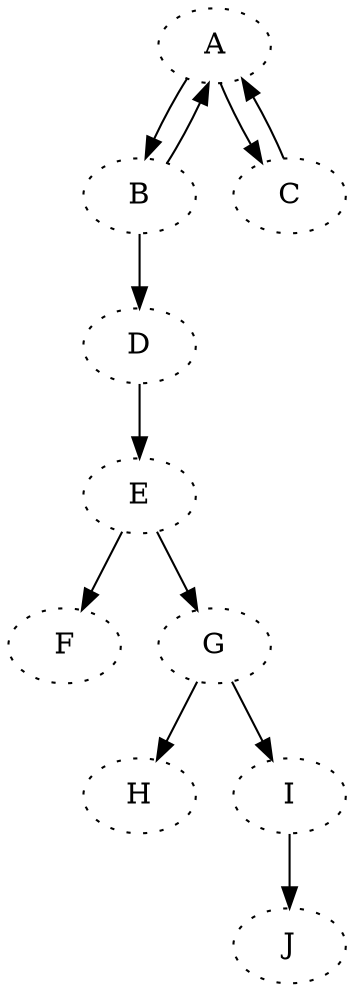 digraph G {
    A[style="dotted"];
    B[style="dotted"];
    C[style="dotted"];
    D[style="dotted"];
    E[style="dotted"];
    F[style="dotted"];
    G[style="dotted"];
    H[style="dotted"];
    I[style="dotted"];
    J[style="dotted"];
    A -> B;
    A -> C;
    B -> D;
    B -> A;
    C -> A;
    D -> E;
    E -> G;
    E -> F;
    G -> H;
    G -> I;
    I -> J;
}